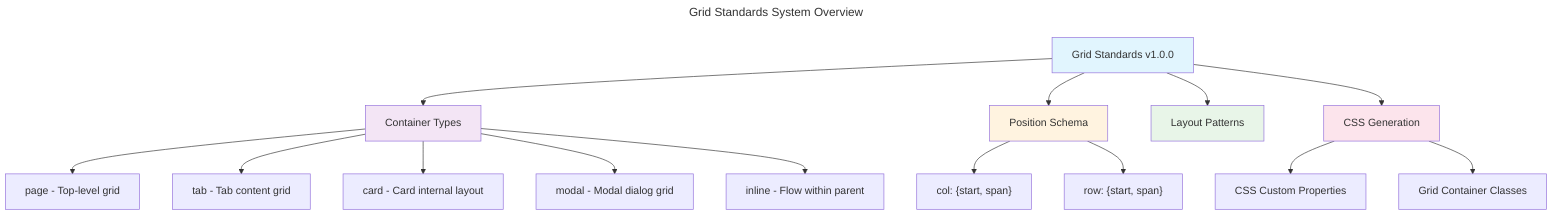 ---
title: Grid Standards System Overview
---
flowchart TD
    A[Grid Standards v1.0.0] --> B[Container Types]
    A --> C[Position Schema] 
    A --> D[Layout Patterns]
    A --> E[CSS Generation]
    
    B --> B1[page - Top-level grid]
    B --> B2[tab - Tab content grid]
    B --> B3[card - Card internal layout]
    B --> B4[modal - Modal dialog grid]
    B --> B5[inline - Flow within parent]
    
    C --> C1["col: {start, span}"]
    C --> C2["row: {start, span}"]
    
    E --> E1[CSS Custom Properties]
    E --> E2[Grid Container Classes]
    
    style A fill:#e1f5fe
    style B fill:#f3e5f5
    style C fill:#fff3e0
    style D fill:#e8f5e8
    style E fill:#fce4ec